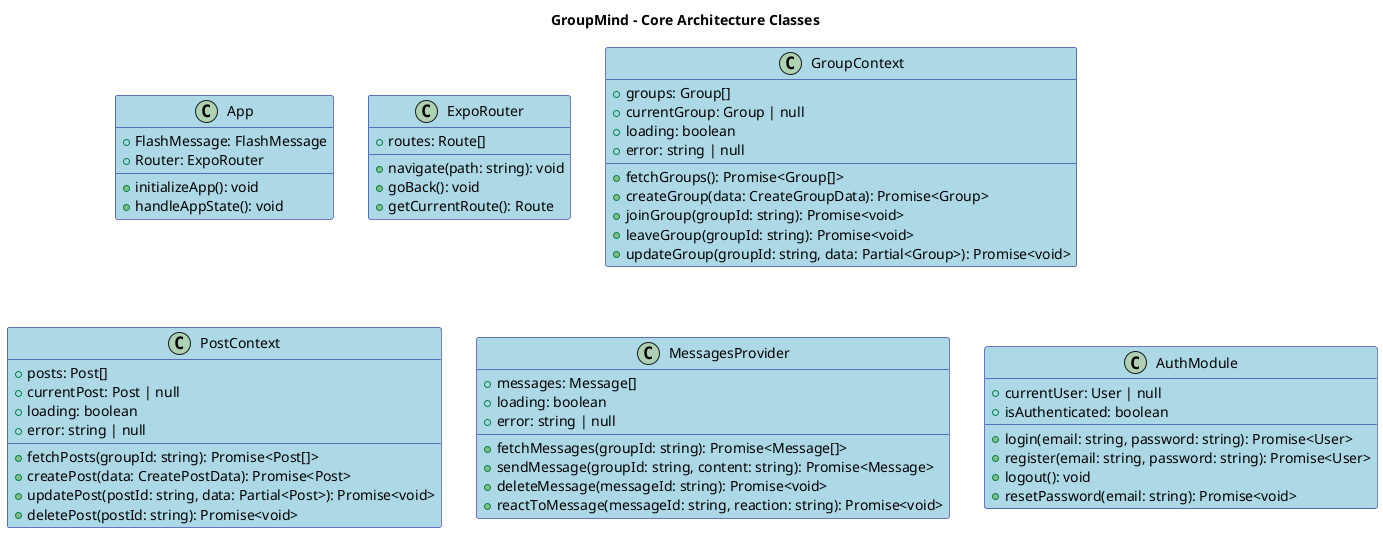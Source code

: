 @startuml Core Architecture Classes
title GroupMind - Core Architecture Classes

skinparam class {
  BackgroundColor LightBlue
  BorderColor DarkBlue
}

' Core App Classes
class App {
  +FlashMessage: FlashMessage
  +Router: ExpoRouter
  +initializeApp(): void
  +handleAppState(): void
}

class ExpoRouter {
  +routes: Route[]
  +navigate(path: string): void
  +goBack(): void
  +getCurrentRoute(): Route
}

' Context Providers
class GroupContext {
  +groups: Group[]
  +currentGroup: Group | null
  +loading: boolean
  +error: string | null
  +fetchGroups(): Promise<Group[]>
  +createGroup(data: CreateGroupData): Promise<Group>
  +joinGroup(groupId: string): Promise<void>
  +leaveGroup(groupId: string): Promise<void>
  +updateGroup(groupId: string, data: Partial<Group>): Promise<void>
}

class PostContext {
  +posts: Post[]
  +currentPost: Post | null
  +loading: boolean
  +error: string | null
  +fetchPosts(groupId: string): Promise<Post[]>
  +createPost(data: CreatePostData): Promise<Post>
  +updatePost(postId: string, data: Partial<Post>): Promise<void>
  +deletePost(postId: string): Promise<void>
}

class MessagesProvider {
  +messages: Message[]
  +loading: boolean
  +error: string | null
  +fetchMessages(groupId: string): Promise<Message[]>
  +sendMessage(groupId: string, content: string): Promise<Message>
  +deleteMessage(messageId: string): Promise<void>
  +reactToMessage(messageId: string, reaction: string): Promise<void>
}

' Authentication
class AuthModule {
  +currentUser: User | null
  +isAuthenticated: boolean
  +login(email: string, password: string): Promise<User>
  +register(email: string, password: string): Promise<User>
  +logout(): void
  +resetPassword(email: string): Promise<void>
}

@enduml 